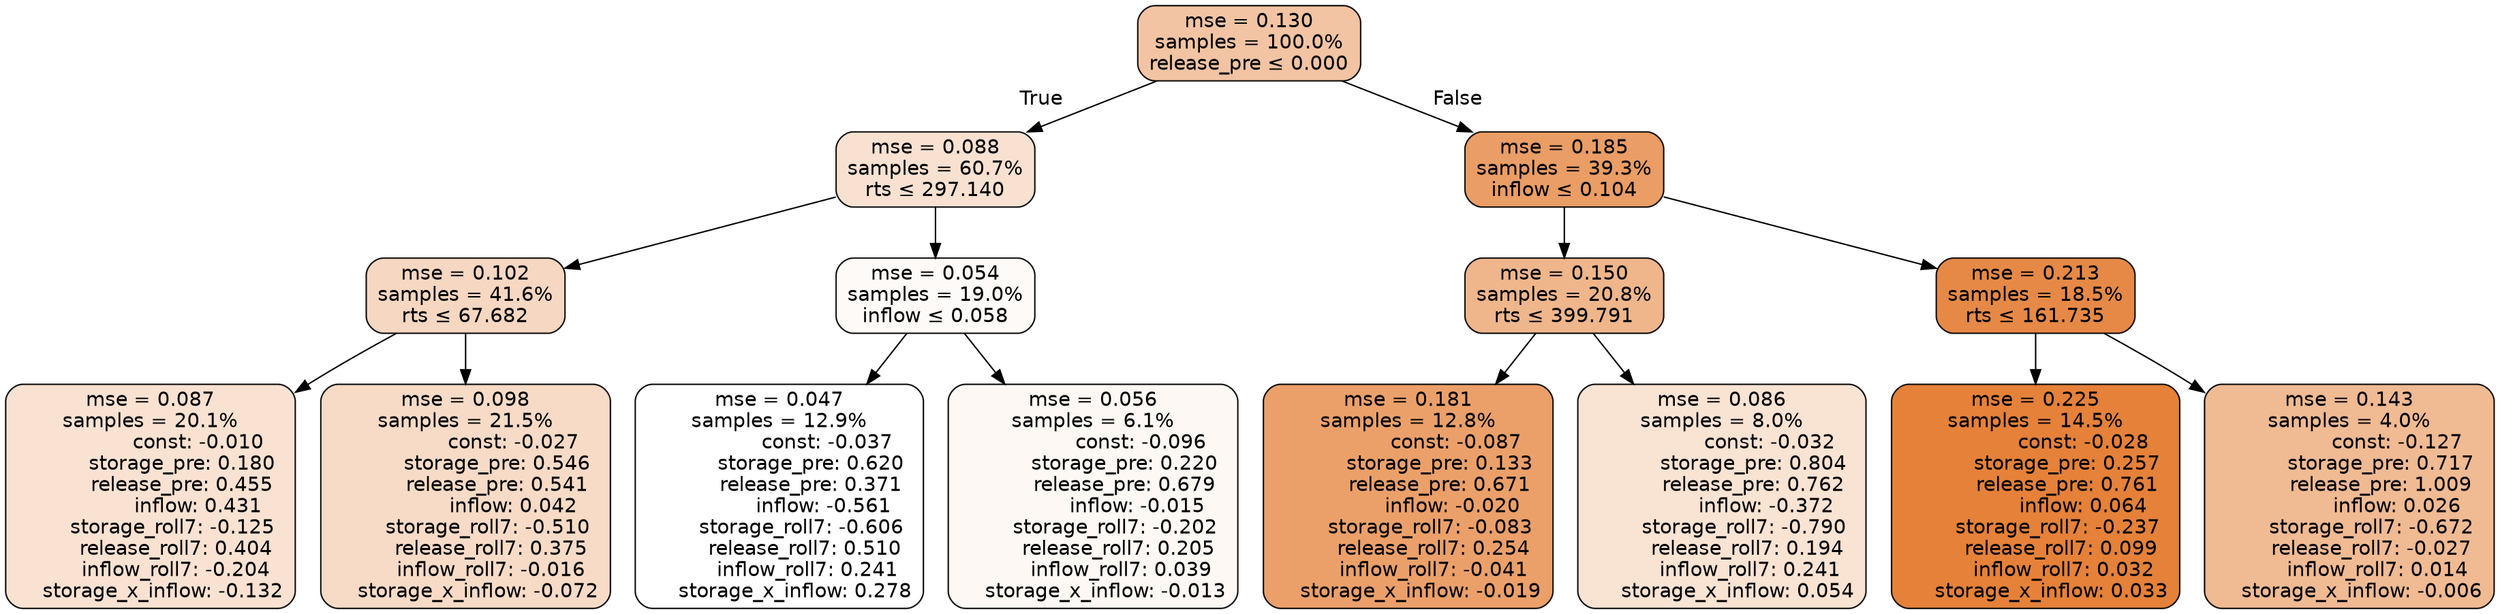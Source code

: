 digraph tree {
bgcolor="transparent"
node [shape=rectangle, style="filled, rounded", color="black", fontname=helvetica] ;
edge [fontname=helvetica] ;
	"0" [label="mse = 0.130
samples = 100.0%
release_pre &le; 0.000", fillcolor="#f2c4a3"]
	"1" [label="mse = 0.088
samples = 60.7%
rts &le; 297.140", fillcolor="#f8e1d1"]
	"2" [label="mse = 0.102
samples = 41.6%
rts &le; 67.682", fillcolor="#f6d7c1"]
	"3" [label="mse = 0.087
samples = 20.1%
               const: -0.010
          storage_pre: 0.180
          release_pre: 0.455
               inflow: 0.431
       storage_roll7: -0.125
        release_roll7: 0.404
        inflow_roll7: -0.204
    storage_x_inflow: -0.132", fillcolor="#f9e2d2"]
	"4" [label="mse = 0.098
samples = 21.5%
               const: -0.027
          storage_pre: 0.546
          release_pre: 0.541
               inflow: 0.042
       storage_roll7: -0.510
        release_roll7: 0.375
        inflow_roll7: -0.016
    storage_x_inflow: -0.072", fillcolor="#f7dbc6"]
	"5" [label="mse = 0.054
samples = 19.0%
inflow &le; 0.058", fillcolor="#fdfaf7"]
	"6" [label="mse = 0.047
samples = 12.9%
               const: -0.037
          storage_pre: 0.620
          release_pre: 0.371
              inflow: -0.561
       storage_roll7: -0.606
        release_roll7: 0.510
         inflow_roll7: 0.241
     storage_x_inflow: 0.278", fillcolor="#ffffff"]
	"7" [label="mse = 0.056
samples = 6.1%
               const: -0.096
          storage_pre: 0.220
          release_pre: 0.679
              inflow: -0.015
       storage_roll7: -0.202
        release_roll7: 0.205
         inflow_roll7: 0.039
    storage_x_inflow: -0.013", fillcolor="#fdf8f4"]
	"8" [label="mse = 0.185
samples = 39.3%
inflow &le; 0.104", fillcolor="#ea9d65"]
	"9" [label="mse = 0.150
samples = 20.8%
rts &le; 399.791", fillcolor="#efb68c"]
	"10" [label="mse = 0.181
samples = 12.8%
               const: -0.087
          storage_pre: 0.133
          release_pre: 0.671
              inflow: -0.020
       storage_roll7: -0.083
        release_roll7: 0.254
        inflow_roll7: -0.041
    storage_x_inflow: -0.019", fillcolor="#eba06a"]
	"11" [label="mse = 0.086
samples = 8.0%
               const: -0.032
          storage_pre: 0.804
          release_pre: 0.762
              inflow: -0.372
       storage_roll7: -0.790
        release_roll7: 0.194
         inflow_roll7: 0.241
     storage_x_inflow: 0.054", fillcolor="#f9e3d3"]
	"12" [label="mse = 0.213
samples = 18.5%
rts &le; 161.735", fillcolor="#e68946"]
	"13" [label="mse = 0.225
samples = 14.5%
               const: -0.028
          storage_pre: 0.257
          release_pre: 0.761
               inflow: 0.064
       storage_roll7: -0.237
        release_roll7: 0.099
         inflow_roll7: 0.032
     storage_x_inflow: 0.033", fillcolor="#e58139"]
	"14" [label="mse = 0.143
samples = 4.0%
               const: -0.127
          storage_pre: 0.717
          release_pre: 1.009
               inflow: 0.026
       storage_roll7: -0.672
       release_roll7: -0.027
         inflow_roll7: 0.014
    storage_x_inflow: -0.006", fillcolor="#f0ba93"]

	"0" -> "1" [labeldistance=2.5, labelangle=45, headlabel="True"]
	"1" -> "2"
	"2" -> "3"
	"2" -> "4"
	"1" -> "5"
	"5" -> "6"
	"5" -> "7"
	"0" -> "8" [labeldistance=2.5, labelangle=-45, headlabel="False"]
	"8" -> "9"
	"9" -> "10"
	"9" -> "11"
	"8" -> "12"
	"12" -> "13"
	"12" -> "14"
}